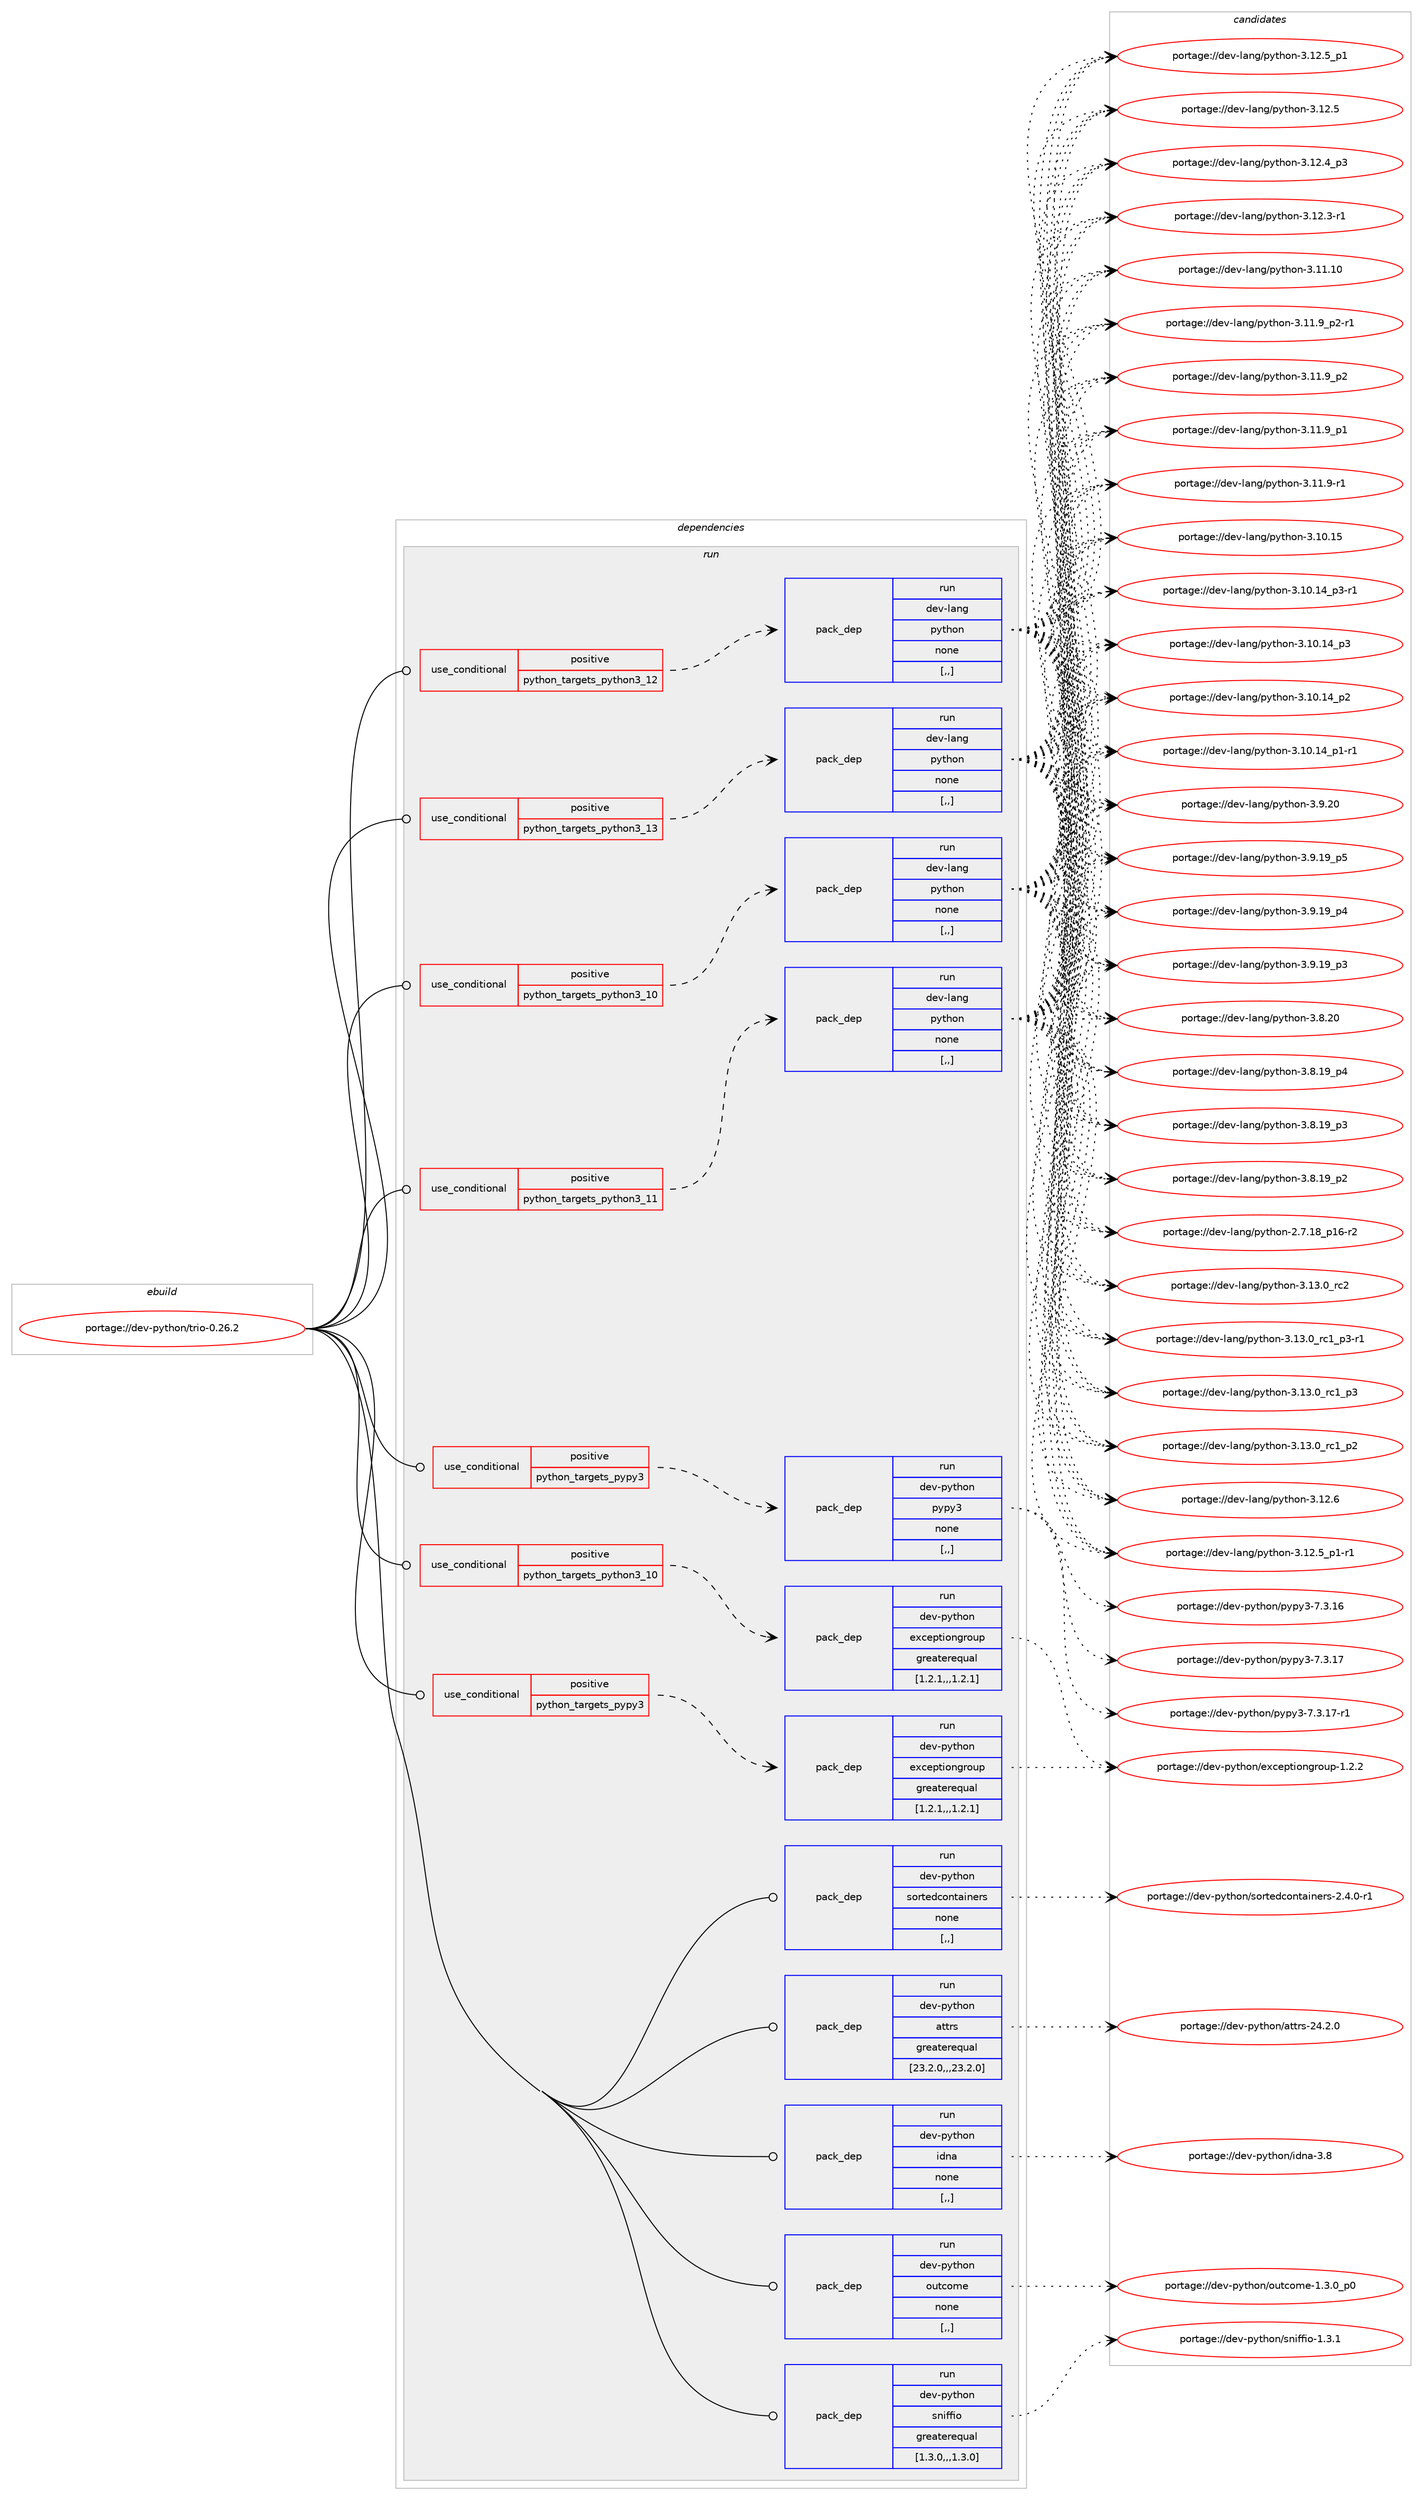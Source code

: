 digraph prolog {

# *************
# Graph options
# *************

newrank=true;
concentrate=true;
compound=true;
graph [rankdir=LR,fontname=Helvetica,fontsize=10,ranksep=1.5];#, ranksep=2.5, nodesep=0.2];
edge  [arrowhead=vee];
node  [fontname=Helvetica,fontsize=10];

# **********
# The ebuild
# **********

subgraph cluster_leftcol {
color=gray;
label=<<i>ebuild</i>>;
id [label="portage://dev-python/trio-0.26.2", color=red, width=4, href="../dev-python/trio-0.26.2.svg"];
}

# ****************
# The dependencies
# ****************

subgraph cluster_midcol {
color=gray;
label=<<i>dependencies</i>>;
subgraph cluster_compile {
fillcolor="#eeeeee";
style=filled;
label=<<i>compile</i>>;
}
subgraph cluster_compileandrun {
fillcolor="#eeeeee";
style=filled;
label=<<i>compile and run</i>>;
}
subgraph cluster_run {
fillcolor="#eeeeee";
style=filled;
label=<<i>run</i>>;
subgraph cond171348 {
dependency661568 [label=<<TABLE BORDER="0" CELLBORDER="1" CELLSPACING="0" CELLPADDING="4"><TR><TD ROWSPAN="3" CELLPADDING="10">use_conditional</TD></TR><TR><TD>positive</TD></TR><TR><TD>python_targets_pypy3</TD></TR></TABLE>>, shape=none, color=red];
subgraph pack485353 {
dependency661569 [label=<<TABLE BORDER="0" CELLBORDER="1" CELLSPACING="0" CELLPADDING="4" WIDTH="220"><TR><TD ROWSPAN="6" CELLPADDING="30">pack_dep</TD></TR><TR><TD WIDTH="110">run</TD></TR><TR><TD>dev-python</TD></TR><TR><TD>exceptiongroup</TD></TR><TR><TD>greaterequal</TD></TR><TR><TD>[1.2.1,,,1.2.1]</TD></TR></TABLE>>, shape=none, color=blue];
}
dependency661568:e -> dependency661569:w [weight=20,style="dashed",arrowhead="vee"];
}
id:e -> dependency661568:w [weight=20,style="solid",arrowhead="odot"];
subgraph cond171349 {
dependency661570 [label=<<TABLE BORDER="0" CELLBORDER="1" CELLSPACING="0" CELLPADDING="4"><TR><TD ROWSPAN="3" CELLPADDING="10">use_conditional</TD></TR><TR><TD>positive</TD></TR><TR><TD>python_targets_pypy3</TD></TR></TABLE>>, shape=none, color=red];
subgraph pack485354 {
dependency661571 [label=<<TABLE BORDER="0" CELLBORDER="1" CELLSPACING="0" CELLPADDING="4" WIDTH="220"><TR><TD ROWSPAN="6" CELLPADDING="30">pack_dep</TD></TR><TR><TD WIDTH="110">run</TD></TR><TR><TD>dev-python</TD></TR><TR><TD>pypy3</TD></TR><TR><TD>none</TD></TR><TR><TD>[,,]</TD></TR></TABLE>>, shape=none, color=blue];
}
dependency661570:e -> dependency661571:w [weight=20,style="dashed",arrowhead="vee"];
}
id:e -> dependency661570:w [weight=20,style="solid",arrowhead="odot"];
subgraph cond171350 {
dependency661572 [label=<<TABLE BORDER="0" CELLBORDER="1" CELLSPACING="0" CELLPADDING="4"><TR><TD ROWSPAN="3" CELLPADDING="10">use_conditional</TD></TR><TR><TD>positive</TD></TR><TR><TD>python_targets_python3_10</TD></TR></TABLE>>, shape=none, color=red];
subgraph pack485355 {
dependency661573 [label=<<TABLE BORDER="0" CELLBORDER="1" CELLSPACING="0" CELLPADDING="4" WIDTH="220"><TR><TD ROWSPAN="6" CELLPADDING="30">pack_dep</TD></TR><TR><TD WIDTH="110">run</TD></TR><TR><TD>dev-lang</TD></TR><TR><TD>python</TD></TR><TR><TD>none</TD></TR><TR><TD>[,,]</TD></TR></TABLE>>, shape=none, color=blue];
}
dependency661572:e -> dependency661573:w [weight=20,style="dashed",arrowhead="vee"];
}
id:e -> dependency661572:w [weight=20,style="solid",arrowhead="odot"];
subgraph cond171351 {
dependency661574 [label=<<TABLE BORDER="0" CELLBORDER="1" CELLSPACING="0" CELLPADDING="4"><TR><TD ROWSPAN="3" CELLPADDING="10">use_conditional</TD></TR><TR><TD>positive</TD></TR><TR><TD>python_targets_python3_10</TD></TR></TABLE>>, shape=none, color=red];
subgraph pack485356 {
dependency661575 [label=<<TABLE BORDER="0" CELLBORDER="1" CELLSPACING="0" CELLPADDING="4" WIDTH="220"><TR><TD ROWSPAN="6" CELLPADDING="30">pack_dep</TD></TR><TR><TD WIDTH="110">run</TD></TR><TR><TD>dev-python</TD></TR><TR><TD>exceptiongroup</TD></TR><TR><TD>greaterequal</TD></TR><TR><TD>[1.2.1,,,1.2.1]</TD></TR></TABLE>>, shape=none, color=blue];
}
dependency661574:e -> dependency661575:w [weight=20,style="dashed",arrowhead="vee"];
}
id:e -> dependency661574:w [weight=20,style="solid",arrowhead="odot"];
subgraph cond171352 {
dependency661576 [label=<<TABLE BORDER="0" CELLBORDER="1" CELLSPACING="0" CELLPADDING="4"><TR><TD ROWSPAN="3" CELLPADDING="10">use_conditional</TD></TR><TR><TD>positive</TD></TR><TR><TD>python_targets_python3_11</TD></TR></TABLE>>, shape=none, color=red];
subgraph pack485357 {
dependency661577 [label=<<TABLE BORDER="0" CELLBORDER="1" CELLSPACING="0" CELLPADDING="4" WIDTH="220"><TR><TD ROWSPAN="6" CELLPADDING="30">pack_dep</TD></TR><TR><TD WIDTH="110">run</TD></TR><TR><TD>dev-lang</TD></TR><TR><TD>python</TD></TR><TR><TD>none</TD></TR><TR><TD>[,,]</TD></TR></TABLE>>, shape=none, color=blue];
}
dependency661576:e -> dependency661577:w [weight=20,style="dashed",arrowhead="vee"];
}
id:e -> dependency661576:w [weight=20,style="solid",arrowhead="odot"];
subgraph cond171353 {
dependency661578 [label=<<TABLE BORDER="0" CELLBORDER="1" CELLSPACING="0" CELLPADDING="4"><TR><TD ROWSPAN="3" CELLPADDING="10">use_conditional</TD></TR><TR><TD>positive</TD></TR><TR><TD>python_targets_python3_12</TD></TR></TABLE>>, shape=none, color=red];
subgraph pack485358 {
dependency661579 [label=<<TABLE BORDER="0" CELLBORDER="1" CELLSPACING="0" CELLPADDING="4" WIDTH="220"><TR><TD ROWSPAN="6" CELLPADDING="30">pack_dep</TD></TR><TR><TD WIDTH="110">run</TD></TR><TR><TD>dev-lang</TD></TR><TR><TD>python</TD></TR><TR><TD>none</TD></TR><TR><TD>[,,]</TD></TR></TABLE>>, shape=none, color=blue];
}
dependency661578:e -> dependency661579:w [weight=20,style="dashed",arrowhead="vee"];
}
id:e -> dependency661578:w [weight=20,style="solid",arrowhead="odot"];
subgraph cond171354 {
dependency661580 [label=<<TABLE BORDER="0" CELLBORDER="1" CELLSPACING="0" CELLPADDING="4"><TR><TD ROWSPAN="3" CELLPADDING="10">use_conditional</TD></TR><TR><TD>positive</TD></TR><TR><TD>python_targets_python3_13</TD></TR></TABLE>>, shape=none, color=red];
subgraph pack485359 {
dependency661581 [label=<<TABLE BORDER="0" CELLBORDER="1" CELLSPACING="0" CELLPADDING="4" WIDTH="220"><TR><TD ROWSPAN="6" CELLPADDING="30">pack_dep</TD></TR><TR><TD WIDTH="110">run</TD></TR><TR><TD>dev-lang</TD></TR><TR><TD>python</TD></TR><TR><TD>none</TD></TR><TR><TD>[,,]</TD></TR></TABLE>>, shape=none, color=blue];
}
dependency661580:e -> dependency661581:w [weight=20,style="dashed",arrowhead="vee"];
}
id:e -> dependency661580:w [weight=20,style="solid",arrowhead="odot"];
subgraph pack485360 {
dependency661582 [label=<<TABLE BORDER="0" CELLBORDER="1" CELLSPACING="0" CELLPADDING="4" WIDTH="220"><TR><TD ROWSPAN="6" CELLPADDING="30">pack_dep</TD></TR><TR><TD WIDTH="110">run</TD></TR><TR><TD>dev-python</TD></TR><TR><TD>attrs</TD></TR><TR><TD>greaterequal</TD></TR><TR><TD>[23.2.0,,,23.2.0]</TD></TR></TABLE>>, shape=none, color=blue];
}
id:e -> dependency661582:w [weight=20,style="solid",arrowhead="odot"];
subgraph pack485361 {
dependency661583 [label=<<TABLE BORDER="0" CELLBORDER="1" CELLSPACING="0" CELLPADDING="4" WIDTH="220"><TR><TD ROWSPAN="6" CELLPADDING="30">pack_dep</TD></TR><TR><TD WIDTH="110">run</TD></TR><TR><TD>dev-python</TD></TR><TR><TD>idna</TD></TR><TR><TD>none</TD></TR><TR><TD>[,,]</TD></TR></TABLE>>, shape=none, color=blue];
}
id:e -> dependency661583:w [weight=20,style="solid",arrowhead="odot"];
subgraph pack485362 {
dependency661584 [label=<<TABLE BORDER="0" CELLBORDER="1" CELLSPACING="0" CELLPADDING="4" WIDTH="220"><TR><TD ROWSPAN="6" CELLPADDING="30">pack_dep</TD></TR><TR><TD WIDTH="110">run</TD></TR><TR><TD>dev-python</TD></TR><TR><TD>outcome</TD></TR><TR><TD>none</TD></TR><TR><TD>[,,]</TD></TR></TABLE>>, shape=none, color=blue];
}
id:e -> dependency661584:w [weight=20,style="solid",arrowhead="odot"];
subgraph pack485363 {
dependency661585 [label=<<TABLE BORDER="0" CELLBORDER="1" CELLSPACING="0" CELLPADDING="4" WIDTH="220"><TR><TD ROWSPAN="6" CELLPADDING="30">pack_dep</TD></TR><TR><TD WIDTH="110">run</TD></TR><TR><TD>dev-python</TD></TR><TR><TD>sniffio</TD></TR><TR><TD>greaterequal</TD></TR><TR><TD>[1.3.0,,,1.3.0]</TD></TR></TABLE>>, shape=none, color=blue];
}
id:e -> dependency661585:w [weight=20,style="solid",arrowhead="odot"];
subgraph pack485364 {
dependency661586 [label=<<TABLE BORDER="0" CELLBORDER="1" CELLSPACING="0" CELLPADDING="4" WIDTH="220"><TR><TD ROWSPAN="6" CELLPADDING="30">pack_dep</TD></TR><TR><TD WIDTH="110">run</TD></TR><TR><TD>dev-python</TD></TR><TR><TD>sortedcontainers</TD></TR><TR><TD>none</TD></TR><TR><TD>[,,]</TD></TR></TABLE>>, shape=none, color=blue];
}
id:e -> dependency661586:w [weight=20,style="solid",arrowhead="odot"];
}
}

# **************
# The candidates
# **************

subgraph cluster_choices {
rank=same;
color=gray;
label=<<i>candidates</i>>;

subgraph choice485353 {
color=black;
nodesep=1;
choice100101118451121211161041111104710112099101112116105111110103114111117112454946504650 [label="portage://dev-python/exceptiongroup-1.2.2", color=red, width=4,href="../dev-python/exceptiongroup-1.2.2.svg"];
dependency661569:e -> choice100101118451121211161041111104710112099101112116105111110103114111117112454946504650:w [style=dotted,weight="100"];
}
subgraph choice485354 {
color=black;
nodesep=1;
choice100101118451121211161041111104711212111212151455546514649554511449 [label="portage://dev-python/pypy3-7.3.17-r1", color=red, width=4,href="../dev-python/pypy3-7.3.17-r1.svg"];
choice10010111845112121116104111110471121211121215145554651464955 [label="portage://dev-python/pypy3-7.3.17", color=red, width=4,href="../dev-python/pypy3-7.3.17.svg"];
choice10010111845112121116104111110471121211121215145554651464954 [label="portage://dev-python/pypy3-7.3.16", color=red, width=4,href="../dev-python/pypy3-7.3.16.svg"];
dependency661571:e -> choice100101118451121211161041111104711212111212151455546514649554511449:w [style=dotted,weight="100"];
dependency661571:e -> choice10010111845112121116104111110471121211121215145554651464955:w [style=dotted,weight="100"];
dependency661571:e -> choice10010111845112121116104111110471121211121215145554651464954:w [style=dotted,weight="100"];
}
subgraph choice485355 {
color=black;
nodesep=1;
choice10010111845108971101034711212111610411111045514649514648951149950 [label="portage://dev-lang/python-3.13.0_rc2", color=red, width=4,href="../dev-lang/python-3.13.0_rc2.svg"];
choice1001011184510897110103471121211161041111104551464951464895114994995112514511449 [label="portage://dev-lang/python-3.13.0_rc1_p3-r1", color=red, width=4,href="../dev-lang/python-3.13.0_rc1_p3-r1.svg"];
choice100101118451089711010347112121116104111110455146495146489511499499511251 [label="portage://dev-lang/python-3.13.0_rc1_p3", color=red, width=4,href="../dev-lang/python-3.13.0_rc1_p3.svg"];
choice100101118451089711010347112121116104111110455146495146489511499499511250 [label="portage://dev-lang/python-3.13.0_rc1_p2", color=red, width=4,href="../dev-lang/python-3.13.0_rc1_p2.svg"];
choice10010111845108971101034711212111610411111045514649504654 [label="portage://dev-lang/python-3.12.6", color=red, width=4,href="../dev-lang/python-3.12.6.svg"];
choice1001011184510897110103471121211161041111104551464950465395112494511449 [label="portage://dev-lang/python-3.12.5_p1-r1", color=red, width=4,href="../dev-lang/python-3.12.5_p1-r1.svg"];
choice100101118451089711010347112121116104111110455146495046539511249 [label="portage://dev-lang/python-3.12.5_p1", color=red, width=4,href="../dev-lang/python-3.12.5_p1.svg"];
choice10010111845108971101034711212111610411111045514649504653 [label="portage://dev-lang/python-3.12.5", color=red, width=4,href="../dev-lang/python-3.12.5.svg"];
choice100101118451089711010347112121116104111110455146495046529511251 [label="portage://dev-lang/python-3.12.4_p3", color=red, width=4,href="../dev-lang/python-3.12.4_p3.svg"];
choice100101118451089711010347112121116104111110455146495046514511449 [label="portage://dev-lang/python-3.12.3-r1", color=red, width=4,href="../dev-lang/python-3.12.3-r1.svg"];
choice1001011184510897110103471121211161041111104551464949464948 [label="portage://dev-lang/python-3.11.10", color=red, width=4,href="../dev-lang/python-3.11.10.svg"];
choice1001011184510897110103471121211161041111104551464949465795112504511449 [label="portage://dev-lang/python-3.11.9_p2-r1", color=red, width=4,href="../dev-lang/python-3.11.9_p2-r1.svg"];
choice100101118451089711010347112121116104111110455146494946579511250 [label="portage://dev-lang/python-3.11.9_p2", color=red, width=4,href="../dev-lang/python-3.11.9_p2.svg"];
choice100101118451089711010347112121116104111110455146494946579511249 [label="portage://dev-lang/python-3.11.9_p1", color=red, width=4,href="../dev-lang/python-3.11.9_p1.svg"];
choice100101118451089711010347112121116104111110455146494946574511449 [label="portage://dev-lang/python-3.11.9-r1", color=red, width=4,href="../dev-lang/python-3.11.9-r1.svg"];
choice1001011184510897110103471121211161041111104551464948464953 [label="portage://dev-lang/python-3.10.15", color=red, width=4,href="../dev-lang/python-3.10.15.svg"];
choice100101118451089711010347112121116104111110455146494846495295112514511449 [label="portage://dev-lang/python-3.10.14_p3-r1", color=red, width=4,href="../dev-lang/python-3.10.14_p3-r1.svg"];
choice10010111845108971101034711212111610411111045514649484649529511251 [label="portage://dev-lang/python-3.10.14_p3", color=red, width=4,href="../dev-lang/python-3.10.14_p3.svg"];
choice10010111845108971101034711212111610411111045514649484649529511250 [label="portage://dev-lang/python-3.10.14_p2", color=red, width=4,href="../dev-lang/python-3.10.14_p2.svg"];
choice100101118451089711010347112121116104111110455146494846495295112494511449 [label="portage://dev-lang/python-3.10.14_p1-r1", color=red, width=4,href="../dev-lang/python-3.10.14_p1-r1.svg"];
choice10010111845108971101034711212111610411111045514657465048 [label="portage://dev-lang/python-3.9.20", color=red, width=4,href="../dev-lang/python-3.9.20.svg"];
choice100101118451089711010347112121116104111110455146574649579511253 [label="portage://dev-lang/python-3.9.19_p5", color=red, width=4,href="../dev-lang/python-3.9.19_p5.svg"];
choice100101118451089711010347112121116104111110455146574649579511252 [label="portage://dev-lang/python-3.9.19_p4", color=red, width=4,href="../dev-lang/python-3.9.19_p4.svg"];
choice100101118451089711010347112121116104111110455146574649579511251 [label="portage://dev-lang/python-3.9.19_p3", color=red, width=4,href="../dev-lang/python-3.9.19_p3.svg"];
choice10010111845108971101034711212111610411111045514656465048 [label="portage://dev-lang/python-3.8.20", color=red, width=4,href="../dev-lang/python-3.8.20.svg"];
choice100101118451089711010347112121116104111110455146564649579511252 [label="portage://dev-lang/python-3.8.19_p4", color=red, width=4,href="../dev-lang/python-3.8.19_p4.svg"];
choice100101118451089711010347112121116104111110455146564649579511251 [label="portage://dev-lang/python-3.8.19_p3", color=red, width=4,href="../dev-lang/python-3.8.19_p3.svg"];
choice100101118451089711010347112121116104111110455146564649579511250 [label="portage://dev-lang/python-3.8.19_p2", color=red, width=4,href="../dev-lang/python-3.8.19_p2.svg"];
choice100101118451089711010347112121116104111110455046554649569511249544511450 [label="portage://dev-lang/python-2.7.18_p16-r2", color=red, width=4,href="../dev-lang/python-2.7.18_p16-r2.svg"];
dependency661573:e -> choice10010111845108971101034711212111610411111045514649514648951149950:w [style=dotted,weight="100"];
dependency661573:e -> choice1001011184510897110103471121211161041111104551464951464895114994995112514511449:w [style=dotted,weight="100"];
dependency661573:e -> choice100101118451089711010347112121116104111110455146495146489511499499511251:w [style=dotted,weight="100"];
dependency661573:e -> choice100101118451089711010347112121116104111110455146495146489511499499511250:w [style=dotted,weight="100"];
dependency661573:e -> choice10010111845108971101034711212111610411111045514649504654:w [style=dotted,weight="100"];
dependency661573:e -> choice1001011184510897110103471121211161041111104551464950465395112494511449:w [style=dotted,weight="100"];
dependency661573:e -> choice100101118451089711010347112121116104111110455146495046539511249:w [style=dotted,weight="100"];
dependency661573:e -> choice10010111845108971101034711212111610411111045514649504653:w [style=dotted,weight="100"];
dependency661573:e -> choice100101118451089711010347112121116104111110455146495046529511251:w [style=dotted,weight="100"];
dependency661573:e -> choice100101118451089711010347112121116104111110455146495046514511449:w [style=dotted,weight="100"];
dependency661573:e -> choice1001011184510897110103471121211161041111104551464949464948:w [style=dotted,weight="100"];
dependency661573:e -> choice1001011184510897110103471121211161041111104551464949465795112504511449:w [style=dotted,weight="100"];
dependency661573:e -> choice100101118451089711010347112121116104111110455146494946579511250:w [style=dotted,weight="100"];
dependency661573:e -> choice100101118451089711010347112121116104111110455146494946579511249:w [style=dotted,weight="100"];
dependency661573:e -> choice100101118451089711010347112121116104111110455146494946574511449:w [style=dotted,weight="100"];
dependency661573:e -> choice1001011184510897110103471121211161041111104551464948464953:w [style=dotted,weight="100"];
dependency661573:e -> choice100101118451089711010347112121116104111110455146494846495295112514511449:w [style=dotted,weight="100"];
dependency661573:e -> choice10010111845108971101034711212111610411111045514649484649529511251:w [style=dotted,weight="100"];
dependency661573:e -> choice10010111845108971101034711212111610411111045514649484649529511250:w [style=dotted,weight="100"];
dependency661573:e -> choice100101118451089711010347112121116104111110455146494846495295112494511449:w [style=dotted,weight="100"];
dependency661573:e -> choice10010111845108971101034711212111610411111045514657465048:w [style=dotted,weight="100"];
dependency661573:e -> choice100101118451089711010347112121116104111110455146574649579511253:w [style=dotted,weight="100"];
dependency661573:e -> choice100101118451089711010347112121116104111110455146574649579511252:w [style=dotted,weight="100"];
dependency661573:e -> choice100101118451089711010347112121116104111110455146574649579511251:w [style=dotted,weight="100"];
dependency661573:e -> choice10010111845108971101034711212111610411111045514656465048:w [style=dotted,weight="100"];
dependency661573:e -> choice100101118451089711010347112121116104111110455146564649579511252:w [style=dotted,weight="100"];
dependency661573:e -> choice100101118451089711010347112121116104111110455146564649579511251:w [style=dotted,weight="100"];
dependency661573:e -> choice100101118451089711010347112121116104111110455146564649579511250:w [style=dotted,weight="100"];
dependency661573:e -> choice100101118451089711010347112121116104111110455046554649569511249544511450:w [style=dotted,weight="100"];
}
subgraph choice485356 {
color=black;
nodesep=1;
choice100101118451121211161041111104710112099101112116105111110103114111117112454946504650 [label="portage://dev-python/exceptiongroup-1.2.2", color=red, width=4,href="../dev-python/exceptiongroup-1.2.2.svg"];
dependency661575:e -> choice100101118451121211161041111104710112099101112116105111110103114111117112454946504650:w [style=dotted,weight="100"];
}
subgraph choice485357 {
color=black;
nodesep=1;
choice10010111845108971101034711212111610411111045514649514648951149950 [label="portage://dev-lang/python-3.13.0_rc2", color=red, width=4,href="../dev-lang/python-3.13.0_rc2.svg"];
choice1001011184510897110103471121211161041111104551464951464895114994995112514511449 [label="portage://dev-lang/python-3.13.0_rc1_p3-r1", color=red, width=4,href="../dev-lang/python-3.13.0_rc1_p3-r1.svg"];
choice100101118451089711010347112121116104111110455146495146489511499499511251 [label="portage://dev-lang/python-3.13.0_rc1_p3", color=red, width=4,href="../dev-lang/python-3.13.0_rc1_p3.svg"];
choice100101118451089711010347112121116104111110455146495146489511499499511250 [label="portage://dev-lang/python-3.13.0_rc1_p2", color=red, width=4,href="../dev-lang/python-3.13.0_rc1_p2.svg"];
choice10010111845108971101034711212111610411111045514649504654 [label="portage://dev-lang/python-3.12.6", color=red, width=4,href="../dev-lang/python-3.12.6.svg"];
choice1001011184510897110103471121211161041111104551464950465395112494511449 [label="portage://dev-lang/python-3.12.5_p1-r1", color=red, width=4,href="../dev-lang/python-3.12.5_p1-r1.svg"];
choice100101118451089711010347112121116104111110455146495046539511249 [label="portage://dev-lang/python-3.12.5_p1", color=red, width=4,href="../dev-lang/python-3.12.5_p1.svg"];
choice10010111845108971101034711212111610411111045514649504653 [label="portage://dev-lang/python-3.12.5", color=red, width=4,href="../dev-lang/python-3.12.5.svg"];
choice100101118451089711010347112121116104111110455146495046529511251 [label="portage://dev-lang/python-3.12.4_p3", color=red, width=4,href="../dev-lang/python-3.12.4_p3.svg"];
choice100101118451089711010347112121116104111110455146495046514511449 [label="portage://dev-lang/python-3.12.3-r1", color=red, width=4,href="../dev-lang/python-3.12.3-r1.svg"];
choice1001011184510897110103471121211161041111104551464949464948 [label="portage://dev-lang/python-3.11.10", color=red, width=4,href="../dev-lang/python-3.11.10.svg"];
choice1001011184510897110103471121211161041111104551464949465795112504511449 [label="portage://dev-lang/python-3.11.9_p2-r1", color=red, width=4,href="../dev-lang/python-3.11.9_p2-r1.svg"];
choice100101118451089711010347112121116104111110455146494946579511250 [label="portage://dev-lang/python-3.11.9_p2", color=red, width=4,href="../dev-lang/python-3.11.9_p2.svg"];
choice100101118451089711010347112121116104111110455146494946579511249 [label="portage://dev-lang/python-3.11.9_p1", color=red, width=4,href="../dev-lang/python-3.11.9_p1.svg"];
choice100101118451089711010347112121116104111110455146494946574511449 [label="portage://dev-lang/python-3.11.9-r1", color=red, width=4,href="../dev-lang/python-3.11.9-r1.svg"];
choice1001011184510897110103471121211161041111104551464948464953 [label="portage://dev-lang/python-3.10.15", color=red, width=4,href="../dev-lang/python-3.10.15.svg"];
choice100101118451089711010347112121116104111110455146494846495295112514511449 [label="portage://dev-lang/python-3.10.14_p3-r1", color=red, width=4,href="../dev-lang/python-3.10.14_p3-r1.svg"];
choice10010111845108971101034711212111610411111045514649484649529511251 [label="portage://dev-lang/python-3.10.14_p3", color=red, width=4,href="../dev-lang/python-3.10.14_p3.svg"];
choice10010111845108971101034711212111610411111045514649484649529511250 [label="portage://dev-lang/python-3.10.14_p2", color=red, width=4,href="../dev-lang/python-3.10.14_p2.svg"];
choice100101118451089711010347112121116104111110455146494846495295112494511449 [label="portage://dev-lang/python-3.10.14_p1-r1", color=red, width=4,href="../dev-lang/python-3.10.14_p1-r1.svg"];
choice10010111845108971101034711212111610411111045514657465048 [label="portage://dev-lang/python-3.9.20", color=red, width=4,href="../dev-lang/python-3.9.20.svg"];
choice100101118451089711010347112121116104111110455146574649579511253 [label="portage://dev-lang/python-3.9.19_p5", color=red, width=4,href="../dev-lang/python-3.9.19_p5.svg"];
choice100101118451089711010347112121116104111110455146574649579511252 [label="portage://dev-lang/python-3.9.19_p4", color=red, width=4,href="../dev-lang/python-3.9.19_p4.svg"];
choice100101118451089711010347112121116104111110455146574649579511251 [label="portage://dev-lang/python-3.9.19_p3", color=red, width=4,href="../dev-lang/python-3.9.19_p3.svg"];
choice10010111845108971101034711212111610411111045514656465048 [label="portage://dev-lang/python-3.8.20", color=red, width=4,href="../dev-lang/python-3.8.20.svg"];
choice100101118451089711010347112121116104111110455146564649579511252 [label="portage://dev-lang/python-3.8.19_p4", color=red, width=4,href="../dev-lang/python-3.8.19_p4.svg"];
choice100101118451089711010347112121116104111110455146564649579511251 [label="portage://dev-lang/python-3.8.19_p3", color=red, width=4,href="../dev-lang/python-3.8.19_p3.svg"];
choice100101118451089711010347112121116104111110455146564649579511250 [label="portage://dev-lang/python-3.8.19_p2", color=red, width=4,href="../dev-lang/python-3.8.19_p2.svg"];
choice100101118451089711010347112121116104111110455046554649569511249544511450 [label="portage://dev-lang/python-2.7.18_p16-r2", color=red, width=4,href="../dev-lang/python-2.7.18_p16-r2.svg"];
dependency661577:e -> choice10010111845108971101034711212111610411111045514649514648951149950:w [style=dotted,weight="100"];
dependency661577:e -> choice1001011184510897110103471121211161041111104551464951464895114994995112514511449:w [style=dotted,weight="100"];
dependency661577:e -> choice100101118451089711010347112121116104111110455146495146489511499499511251:w [style=dotted,weight="100"];
dependency661577:e -> choice100101118451089711010347112121116104111110455146495146489511499499511250:w [style=dotted,weight="100"];
dependency661577:e -> choice10010111845108971101034711212111610411111045514649504654:w [style=dotted,weight="100"];
dependency661577:e -> choice1001011184510897110103471121211161041111104551464950465395112494511449:w [style=dotted,weight="100"];
dependency661577:e -> choice100101118451089711010347112121116104111110455146495046539511249:w [style=dotted,weight="100"];
dependency661577:e -> choice10010111845108971101034711212111610411111045514649504653:w [style=dotted,weight="100"];
dependency661577:e -> choice100101118451089711010347112121116104111110455146495046529511251:w [style=dotted,weight="100"];
dependency661577:e -> choice100101118451089711010347112121116104111110455146495046514511449:w [style=dotted,weight="100"];
dependency661577:e -> choice1001011184510897110103471121211161041111104551464949464948:w [style=dotted,weight="100"];
dependency661577:e -> choice1001011184510897110103471121211161041111104551464949465795112504511449:w [style=dotted,weight="100"];
dependency661577:e -> choice100101118451089711010347112121116104111110455146494946579511250:w [style=dotted,weight="100"];
dependency661577:e -> choice100101118451089711010347112121116104111110455146494946579511249:w [style=dotted,weight="100"];
dependency661577:e -> choice100101118451089711010347112121116104111110455146494946574511449:w [style=dotted,weight="100"];
dependency661577:e -> choice1001011184510897110103471121211161041111104551464948464953:w [style=dotted,weight="100"];
dependency661577:e -> choice100101118451089711010347112121116104111110455146494846495295112514511449:w [style=dotted,weight="100"];
dependency661577:e -> choice10010111845108971101034711212111610411111045514649484649529511251:w [style=dotted,weight="100"];
dependency661577:e -> choice10010111845108971101034711212111610411111045514649484649529511250:w [style=dotted,weight="100"];
dependency661577:e -> choice100101118451089711010347112121116104111110455146494846495295112494511449:w [style=dotted,weight="100"];
dependency661577:e -> choice10010111845108971101034711212111610411111045514657465048:w [style=dotted,weight="100"];
dependency661577:e -> choice100101118451089711010347112121116104111110455146574649579511253:w [style=dotted,weight="100"];
dependency661577:e -> choice100101118451089711010347112121116104111110455146574649579511252:w [style=dotted,weight="100"];
dependency661577:e -> choice100101118451089711010347112121116104111110455146574649579511251:w [style=dotted,weight="100"];
dependency661577:e -> choice10010111845108971101034711212111610411111045514656465048:w [style=dotted,weight="100"];
dependency661577:e -> choice100101118451089711010347112121116104111110455146564649579511252:w [style=dotted,weight="100"];
dependency661577:e -> choice100101118451089711010347112121116104111110455146564649579511251:w [style=dotted,weight="100"];
dependency661577:e -> choice100101118451089711010347112121116104111110455146564649579511250:w [style=dotted,weight="100"];
dependency661577:e -> choice100101118451089711010347112121116104111110455046554649569511249544511450:w [style=dotted,weight="100"];
}
subgraph choice485358 {
color=black;
nodesep=1;
choice10010111845108971101034711212111610411111045514649514648951149950 [label="portage://dev-lang/python-3.13.0_rc2", color=red, width=4,href="../dev-lang/python-3.13.0_rc2.svg"];
choice1001011184510897110103471121211161041111104551464951464895114994995112514511449 [label="portage://dev-lang/python-3.13.0_rc1_p3-r1", color=red, width=4,href="../dev-lang/python-3.13.0_rc1_p3-r1.svg"];
choice100101118451089711010347112121116104111110455146495146489511499499511251 [label="portage://dev-lang/python-3.13.0_rc1_p3", color=red, width=4,href="../dev-lang/python-3.13.0_rc1_p3.svg"];
choice100101118451089711010347112121116104111110455146495146489511499499511250 [label="portage://dev-lang/python-3.13.0_rc1_p2", color=red, width=4,href="../dev-lang/python-3.13.0_rc1_p2.svg"];
choice10010111845108971101034711212111610411111045514649504654 [label="portage://dev-lang/python-3.12.6", color=red, width=4,href="../dev-lang/python-3.12.6.svg"];
choice1001011184510897110103471121211161041111104551464950465395112494511449 [label="portage://dev-lang/python-3.12.5_p1-r1", color=red, width=4,href="../dev-lang/python-3.12.5_p1-r1.svg"];
choice100101118451089711010347112121116104111110455146495046539511249 [label="portage://dev-lang/python-3.12.5_p1", color=red, width=4,href="../dev-lang/python-3.12.5_p1.svg"];
choice10010111845108971101034711212111610411111045514649504653 [label="portage://dev-lang/python-3.12.5", color=red, width=4,href="../dev-lang/python-3.12.5.svg"];
choice100101118451089711010347112121116104111110455146495046529511251 [label="portage://dev-lang/python-3.12.4_p3", color=red, width=4,href="../dev-lang/python-3.12.4_p3.svg"];
choice100101118451089711010347112121116104111110455146495046514511449 [label="portage://dev-lang/python-3.12.3-r1", color=red, width=4,href="../dev-lang/python-3.12.3-r1.svg"];
choice1001011184510897110103471121211161041111104551464949464948 [label="portage://dev-lang/python-3.11.10", color=red, width=4,href="../dev-lang/python-3.11.10.svg"];
choice1001011184510897110103471121211161041111104551464949465795112504511449 [label="portage://dev-lang/python-3.11.9_p2-r1", color=red, width=4,href="../dev-lang/python-3.11.9_p2-r1.svg"];
choice100101118451089711010347112121116104111110455146494946579511250 [label="portage://dev-lang/python-3.11.9_p2", color=red, width=4,href="../dev-lang/python-3.11.9_p2.svg"];
choice100101118451089711010347112121116104111110455146494946579511249 [label="portage://dev-lang/python-3.11.9_p1", color=red, width=4,href="../dev-lang/python-3.11.9_p1.svg"];
choice100101118451089711010347112121116104111110455146494946574511449 [label="portage://dev-lang/python-3.11.9-r1", color=red, width=4,href="../dev-lang/python-3.11.9-r1.svg"];
choice1001011184510897110103471121211161041111104551464948464953 [label="portage://dev-lang/python-3.10.15", color=red, width=4,href="../dev-lang/python-3.10.15.svg"];
choice100101118451089711010347112121116104111110455146494846495295112514511449 [label="portage://dev-lang/python-3.10.14_p3-r1", color=red, width=4,href="../dev-lang/python-3.10.14_p3-r1.svg"];
choice10010111845108971101034711212111610411111045514649484649529511251 [label="portage://dev-lang/python-3.10.14_p3", color=red, width=4,href="../dev-lang/python-3.10.14_p3.svg"];
choice10010111845108971101034711212111610411111045514649484649529511250 [label="portage://dev-lang/python-3.10.14_p2", color=red, width=4,href="../dev-lang/python-3.10.14_p2.svg"];
choice100101118451089711010347112121116104111110455146494846495295112494511449 [label="portage://dev-lang/python-3.10.14_p1-r1", color=red, width=4,href="../dev-lang/python-3.10.14_p1-r1.svg"];
choice10010111845108971101034711212111610411111045514657465048 [label="portage://dev-lang/python-3.9.20", color=red, width=4,href="../dev-lang/python-3.9.20.svg"];
choice100101118451089711010347112121116104111110455146574649579511253 [label="portage://dev-lang/python-3.9.19_p5", color=red, width=4,href="../dev-lang/python-3.9.19_p5.svg"];
choice100101118451089711010347112121116104111110455146574649579511252 [label="portage://dev-lang/python-3.9.19_p4", color=red, width=4,href="../dev-lang/python-3.9.19_p4.svg"];
choice100101118451089711010347112121116104111110455146574649579511251 [label="portage://dev-lang/python-3.9.19_p3", color=red, width=4,href="../dev-lang/python-3.9.19_p3.svg"];
choice10010111845108971101034711212111610411111045514656465048 [label="portage://dev-lang/python-3.8.20", color=red, width=4,href="../dev-lang/python-3.8.20.svg"];
choice100101118451089711010347112121116104111110455146564649579511252 [label="portage://dev-lang/python-3.8.19_p4", color=red, width=4,href="../dev-lang/python-3.8.19_p4.svg"];
choice100101118451089711010347112121116104111110455146564649579511251 [label="portage://dev-lang/python-3.8.19_p3", color=red, width=4,href="../dev-lang/python-3.8.19_p3.svg"];
choice100101118451089711010347112121116104111110455146564649579511250 [label="portage://dev-lang/python-3.8.19_p2", color=red, width=4,href="../dev-lang/python-3.8.19_p2.svg"];
choice100101118451089711010347112121116104111110455046554649569511249544511450 [label="portage://dev-lang/python-2.7.18_p16-r2", color=red, width=4,href="../dev-lang/python-2.7.18_p16-r2.svg"];
dependency661579:e -> choice10010111845108971101034711212111610411111045514649514648951149950:w [style=dotted,weight="100"];
dependency661579:e -> choice1001011184510897110103471121211161041111104551464951464895114994995112514511449:w [style=dotted,weight="100"];
dependency661579:e -> choice100101118451089711010347112121116104111110455146495146489511499499511251:w [style=dotted,weight="100"];
dependency661579:e -> choice100101118451089711010347112121116104111110455146495146489511499499511250:w [style=dotted,weight="100"];
dependency661579:e -> choice10010111845108971101034711212111610411111045514649504654:w [style=dotted,weight="100"];
dependency661579:e -> choice1001011184510897110103471121211161041111104551464950465395112494511449:w [style=dotted,weight="100"];
dependency661579:e -> choice100101118451089711010347112121116104111110455146495046539511249:w [style=dotted,weight="100"];
dependency661579:e -> choice10010111845108971101034711212111610411111045514649504653:w [style=dotted,weight="100"];
dependency661579:e -> choice100101118451089711010347112121116104111110455146495046529511251:w [style=dotted,weight="100"];
dependency661579:e -> choice100101118451089711010347112121116104111110455146495046514511449:w [style=dotted,weight="100"];
dependency661579:e -> choice1001011184510897110103471121211161041111104551464949464948:w [style=dotted,weight="100"];
dependency661579:e -> choice1001011184510897110103471121211161041111104551464949465795112504511449:w [style=dotted,weight="100"];
dependency661579:e -> choice100101118451089711010347112121116104111110455146494946579511250:w [style=dotted,weight="100"];
dependency661579:e -> choice100101118451089711010347112121116104111110455146494946579511249:w [style=dotted,weight="100"];
dependency661579:e -> choice100101118451089711010347112121116104111110455146494946574511449:w [style=dotted,weight="100"];
dependency661579:e -> choice1001011184510897110103471121211161041111104551464948464953:w [style=dotted,weight="100"];
dependency661579:e -> choice100101118451089711010347112121116104111110455146494846495295112514511449:w [style=dotted,weight="100"];
dependency661579:e -> choice10010111845108971101034711212111610411111045514649484649529511251:w [style=dotted,weight="100"];
dependency661579:e -> choice10010111845108971101034711212111610411111045514649484649529511250:w [style=dotted,weight="100"];
dependency661579:e -> choice100101118451089711010347112121116104111110455146494846495295112494511449:w [style=dotted,weight="100"];
dependency661579:e -> choice10010111845108971101034711212111610411111045514657465048:w [style=dotted,weight="100"];
dependency661579:e -> choice100101118451089711010347112121116104111110455146574649579511253:w [style=dotted,weight="100"];
dependency661579:e -> choice100101118451089711010347112121116104111110455146574649579511252:w [style=dotted,weight="100"];
dependency661579:e -> choice100101118451089711010347112121116104111110455146574649579511251:w [style=dotted,weight="100"];
dependency661579:e -> choice10010111845108971101034711212111610411111045514656465048:w [style=dotted,weight="100"];
dependency661579:e -> choice100101118451089711010347112121116104111110455146564649579511252:w [style=dotted,weight="100"];
dependency661579:e -> choice100101118451089711010347112121116104111110455146564649579511251:w [style=dotted,weight="100"];
dependency661579:e -> choice100101118451089711010347112121116104111110455146564649579511250:w [style=dotted,weight="100"];
dependency661579:e -> choice100101118451089711010347112121116104111110455046554649569511249544511450:w [style=dotted,weight="100"];
}
subgraph choice485359 {
color=black;
nodesep=1;
choice10010111845108971101034711212111610411111045514649514648951149950 [label="portage://dev-lang/python-3.13.0_rc2", color=red, width=4,href="../dev-lang/python-3.13.0_rc2.svg"];
choice1001011184510897110103471121211161041111104551464951464895114994995112514511449 [label="portage://dev-lang/python-3.13.0_rc1_p3-r1", color=red, width=4,href="../dev-lang/python-3.13.0_rc1_p3-r1.svg"];
choice100101118451089711010347112121116104111110455146495146489511499499511251 [label="portage://dev-lang/python-3.13.0_rc1_p3", color=red, width=4,href="../dev-lang/python-3.13.0_rc1_p3.svg"];
choice100101118451089711010347112121116104111110455146495146489511499499511250 [label="portage://dev-lang/python-3.13.0_rc1_p2", color=red, width=4,href="../dev-lang/python-3.13.0_rc1_p2.svg"];
choice10010111845108971101034711212111610411111045514649504654 [label="portage://dev-lang/python-3.12.6", color=red, width=4,href="../dev-lang/python-3.12.6.svg"];
choice1001011184510897110103471121211161041111104551464950465395112494511449 [label="portage://dev-lang/python-3.12.5_p1-r1", color=red, width=4,href="../dev-lang/python-3.12.5_p1-r1.svg"];
choice100101118451089711010347112121116104111110455146495046539511249 [label="portage://dev-lang/python-3.12.5_p1", color=red, width=4,href="../dev-lang/python-3.12.5_p1.svg"];
choice10010111845108971101034711212111610411111045514649504653 [label="portage://dev-lang/python-3.12.5", color=red, width=4,href="../dev-lang/python-3.12.5.svg"];
choice100101118451089711010347112121116104111110455146495046529511251 [label="portage://dev-lang/python-3.12.4_p3", color=red, width=4,href="../dev-lang/python-3.12.4_p3.svg"];
choice100101118451089711010347112121116104111110455146495046514511449 [label="portage://dev-lang/python-3.12.3-r1", color=red, width=4,href="../dev-lang/python-3.12.3-r1.svg"];
choice1001011184510897110103471121211161041111104551464949464948 [label="portage://dev-lang/python-3.11.10", color=red, width=4,href="../dev-lang/python-3.11.10.svg"];
choice1001011184510897110103471121211161041111104551464949465795112504511449 [label="portage://dev-lang/python-3.11.9_p2-r1", color=red, width=4,href="../dev-lang/python-3.11.9_p2-r1.svg"];
choice100101118451089711010347112121116104111110455146494946579511250 [label="portage://dev-lang/python-3.11.9_p2", color=red, width=4,href="../dev-lang/python-3.11.9_p2.svg"];
choice100101118451089711010347112121116104111110455146494946579511249 [label="portage://dev-lang/python-3.11.9_p1", color=red, width=4,href="../dev-lang/python-3.11.9_p1.svg"];
choice100101118451089711010347112121116104111110455146494946574511449 [label="portage://dev-lang/python-3.11.9-r1", color=red, width=4,href="../dev-lang/python-3.11.9-r1.svg"];
choice1001011184510897110103471121211161041111104551464948464953 [label="portage://dev-lang/python-3.10.15", color=red, width=4,href="../dev-lang/python-3.10.15.svg"];
choice100101118451089711010347112121116104111110455146494846495295112514511449 [label="portage://dev-lang/python-3.10.14_p3-r1", color=red, width=4,href="../dev-lang/python-3.10.14_p3-r1.svg"];
choice10010111845108971101034711212111610411111045514649484649529511251 [label="portage://dev-lang/python-3.10.14_p3", color=red, width=4,href="../dev-lang/python-3.10.14_p3.svg"];
choice10010111845108971101034711212111610411111045514649484649529511250 [label="portage://dev-lang/python-3.10.14_p2", color=red, width=4,href="../dev-lang/python-3.10.14_p2.svg"];
choice100101118451089711010347112121116104111110455146494846495295112494511449 [label="portage://dev-lang/python-3.10.14_p1-r1", color=red, width=4,href="../dev-lang/python-3.10.14_p1-r1.svg"];
choice10010111845108971101034711212111610411111045514657465048 [label="portage://dev-lang/python-3.9.20", color=red, width=4,href="../dev-lang/python-3.9.20.svg"];
choice100101118451089711010347112121116104111110455146574649579511253 [label="portage://dev-lang/python-3.9.19_p5", color=red, width=4,href="../dev-lang/python-3.9.19_p5.svg"];
choice100101118451089711010347112121116104111110455146574649579511252 [label="portage://dev-lang/python-3.9.19_p4", color=red, width=4,href="../dev-lang/python-3.9.19_p4.svg"];
choice100101118451089711010347112121116104111110455146574649579511251 [label="portage://dev-lang/python-3.9.19_p3", color=red, width=4,href="../dev-lang/python-3.9.19_p3.svg"];
choice10010111845108971101034711212111610411111045514656465048 [label="portage://dev-lang/python-3.8.20", color=red, width=4,href="../dev-lang/python-3.8.20.svg"];
choice100101118451089711010347112121116104111110455146564649579511252 [label="portage://dev-lang/python-3.8.19_p4", color=red, width=4,href="../dev-lang/python-3.8.19_p4.svg"];
choice100101118451089711010347112121116104111110455146564649579511251 [label="portage://dev-lang/python-3.8.19_p3", color=red, width=4,href="../dev-lang/python-3.8.19_p3.svg"];
choice100101118451089711010347112121116104111110455146564649579511250 [label="portage://dev-lang/python-3.8.19_p2", color=red, width=4,href="../dev-lang/python-3.8.19_p2.svg"];
choice100101118451089711010347112121116104111110455046554649569511249544511450 [label="portage://dev-lang/python-2.7.18_p16-r2", color=red, width=4,href="../dev-lang/python-2.7.18_p16-r2.svg"];
dependency661581:e -> choice10010111845108971101034711212111610411111045514649514648951149950:w [style=dotted,weight="100"];
dependency661581:e -> choice1001011184510897110103471121211161041111104551464951464895114994995112514511449:w [style=dotted,weight="100"];
dependency661581:e -> choice100101118451089711010347112121116104111110455146495146489511499499511251:w [style=dotted,weight="100"];
dependency661581:e -> choice100101118451089711010347112121116104111110455146495146489511499499511250:w [style=dotted,weight="100"];
dependency661581:e -> choice10010111845108971101034711212111610411111045514649504654:w [style=dotted,weight="100"];
dependency661581:e -> choice1001011184510897110103471121211161041111104551464950465395112494511449:w [style=dotted,weight="100"];
dependency661581:e -> choice100101118451089711010347112121116104111110455146495046539511249:w [style=dotted,weight="100"];
dependency661581:e -> choice10010111845108971101034711212111610411111045514649504653:w [style=dotted,weight="100"];
dependency661581:e -> choice100101118451089711010347112121116104111110455146495046529511251:w [style=dotted,weight="100"];
dependency661581:e -> choice100101118451089711010347112121116104111110455146495046514511449:w [style=dotted,weight="100"];
dependency661581:e -> choice1001011184510897110103471121211161041111104551464949464948:w [style=dotted,weight="100"];
dependency661581:e -> choice1001011184510897110103471121211161041111104551464949465795112504511449:w [style=dotted,weight="100"];
dependency661581:e -> choice100101118451089711010347112121116104111110455146494946579511250:w [style=dotted,weight="100"];
dependency661581:e -> choice100101118451089711010347112121116104111110455146494946579511249:w [style=dotted,weight="100"];
dependency661581:e -> choice100101118451089711010347112121116104111110455146494946574511449:w [style=dotted,weight="100"];
dependency661581:e -> choice1001011184510897110103471121211161041111104551464948464953:w [style=dotted,weight="100"];
dependency661581:e -> choice100101118451089711010347112121116104111110455146494846495295112514511449:w [style=dotted,weight="100"];
dependency661581:e -> choice10010111845108971101034711212111610411111045514649484649529511251:w [style=dotted,weight="100"];
dependency661581:e -> choice10010111845108971101034711212111610411111045514649484649529511250:w [style=dotted,weight="100"];
dependency661581:e -> choice100101118451089711010347112121116104111110455146494846495295112494511449:w [style=dotted,weight="100"];
dependency661581:e -> choice10010111845108971101034711212111610411111045514657465048:w [style=dotted,weight="100"];
dependency661581:e -> choice100101118451089711010347112121116104111110455146574649579511253:w [style=dotted,weight="100"];
dependency661581:e -> choice100101118451089711010347112121116104111110455146574649579511252:w [style=dotted,weight="100"];
dependency661581:e -> choice100101118451089711010347112121116104111110455146574649579511251:w [style=dotted,weight="100"];
dependency661581:e -> choice10010111845108971101034711212111610411111045514656465048:w [style=dotted,weight="100"];
dependency661581:e -> choice100101118451089711010347112121116104111110455146564649579511252:w [style=dotted,weight="100"];
dependency661581:e -> choice100101118451089711010347112121116104111110455146564649579511251:w [style=dotted,weight="100"];
dependency661581:e -> choice100101118451089711010347112121116104111110455146564649579511250:w [style=dotted,weight="100"];
dependency661581:e -> choice100101118451089711010347112121116104111110455046554649569511249544511450:w [style=dotted,weight="100"];
}
subgraph choice485360 {
color=black;
nodesep=1;
choice10010111845112121116104111110479711611611411545505246504648 [label="portage://dev-python/attrs-24.2.0", color=red, width=4,href="../dev-python/attrs-24.2.0.svg"];
dependency661582:e -> choice10010111845112121116104111110479711611611411545505246504648:w [style=dotted,weight="100"];
}
subgraph choice485361 {
color=black;
nodesep=1;
choice10010111845112121116104111110471051001109745514656 [label="portage://dev-python/idna-3.8", color=red, width=4,href="../dev-python/idna-3.8.svg"];
dependency661583:e -> choice10010111845112121116104111110471051001109745514656:w [style=dotted,weight="100"];
}
subgraph choice485362 {
color=black;
nodesep=1;
choice1001011184511212111610411111047111117116991111091014549465146489511248 [label="portage://dev-python/outcome-1.3.0_p0", color=red, width=4,href="../dev-python/outcome-1.3.0_p0.svg"];
dependency661584:e -> choice1001011184511212111610411111047111117116991111091014549465146489511248:w [style=dotted,weight="100"];
}
subgraph choice485363 {
color=black;
nodesep=1;
choice1001011184511212111610411111047115110105102102105111454946514649 [label="portage://dev-python/sniffio-1.3.1", color=red, width=4,href="../dev-python/sniffio-1.3.1.svg"];
dependency661585:e -> choice1001011184511212111610411111047115110105102102105111454946514649:w [style=dotted,weight="100"];
}
subgraph choice485364 {
color=black;
nodesep=1;
choice100101118451121211161041111104711511111411610110099111110116971051101011141154550465246484511449 [label="portage://dev-python/sortedcontainers-2.4.0-r1", color=red, width=4,href="../dev-python/sortedcontainers-2.4.0-r1.svg"];
dependency661586:e -> choice100101118451121211161041111104711511111411610110099111110116971051101011141154550465246484511449:w [style=dotted,weight="100"];
}
}

}
